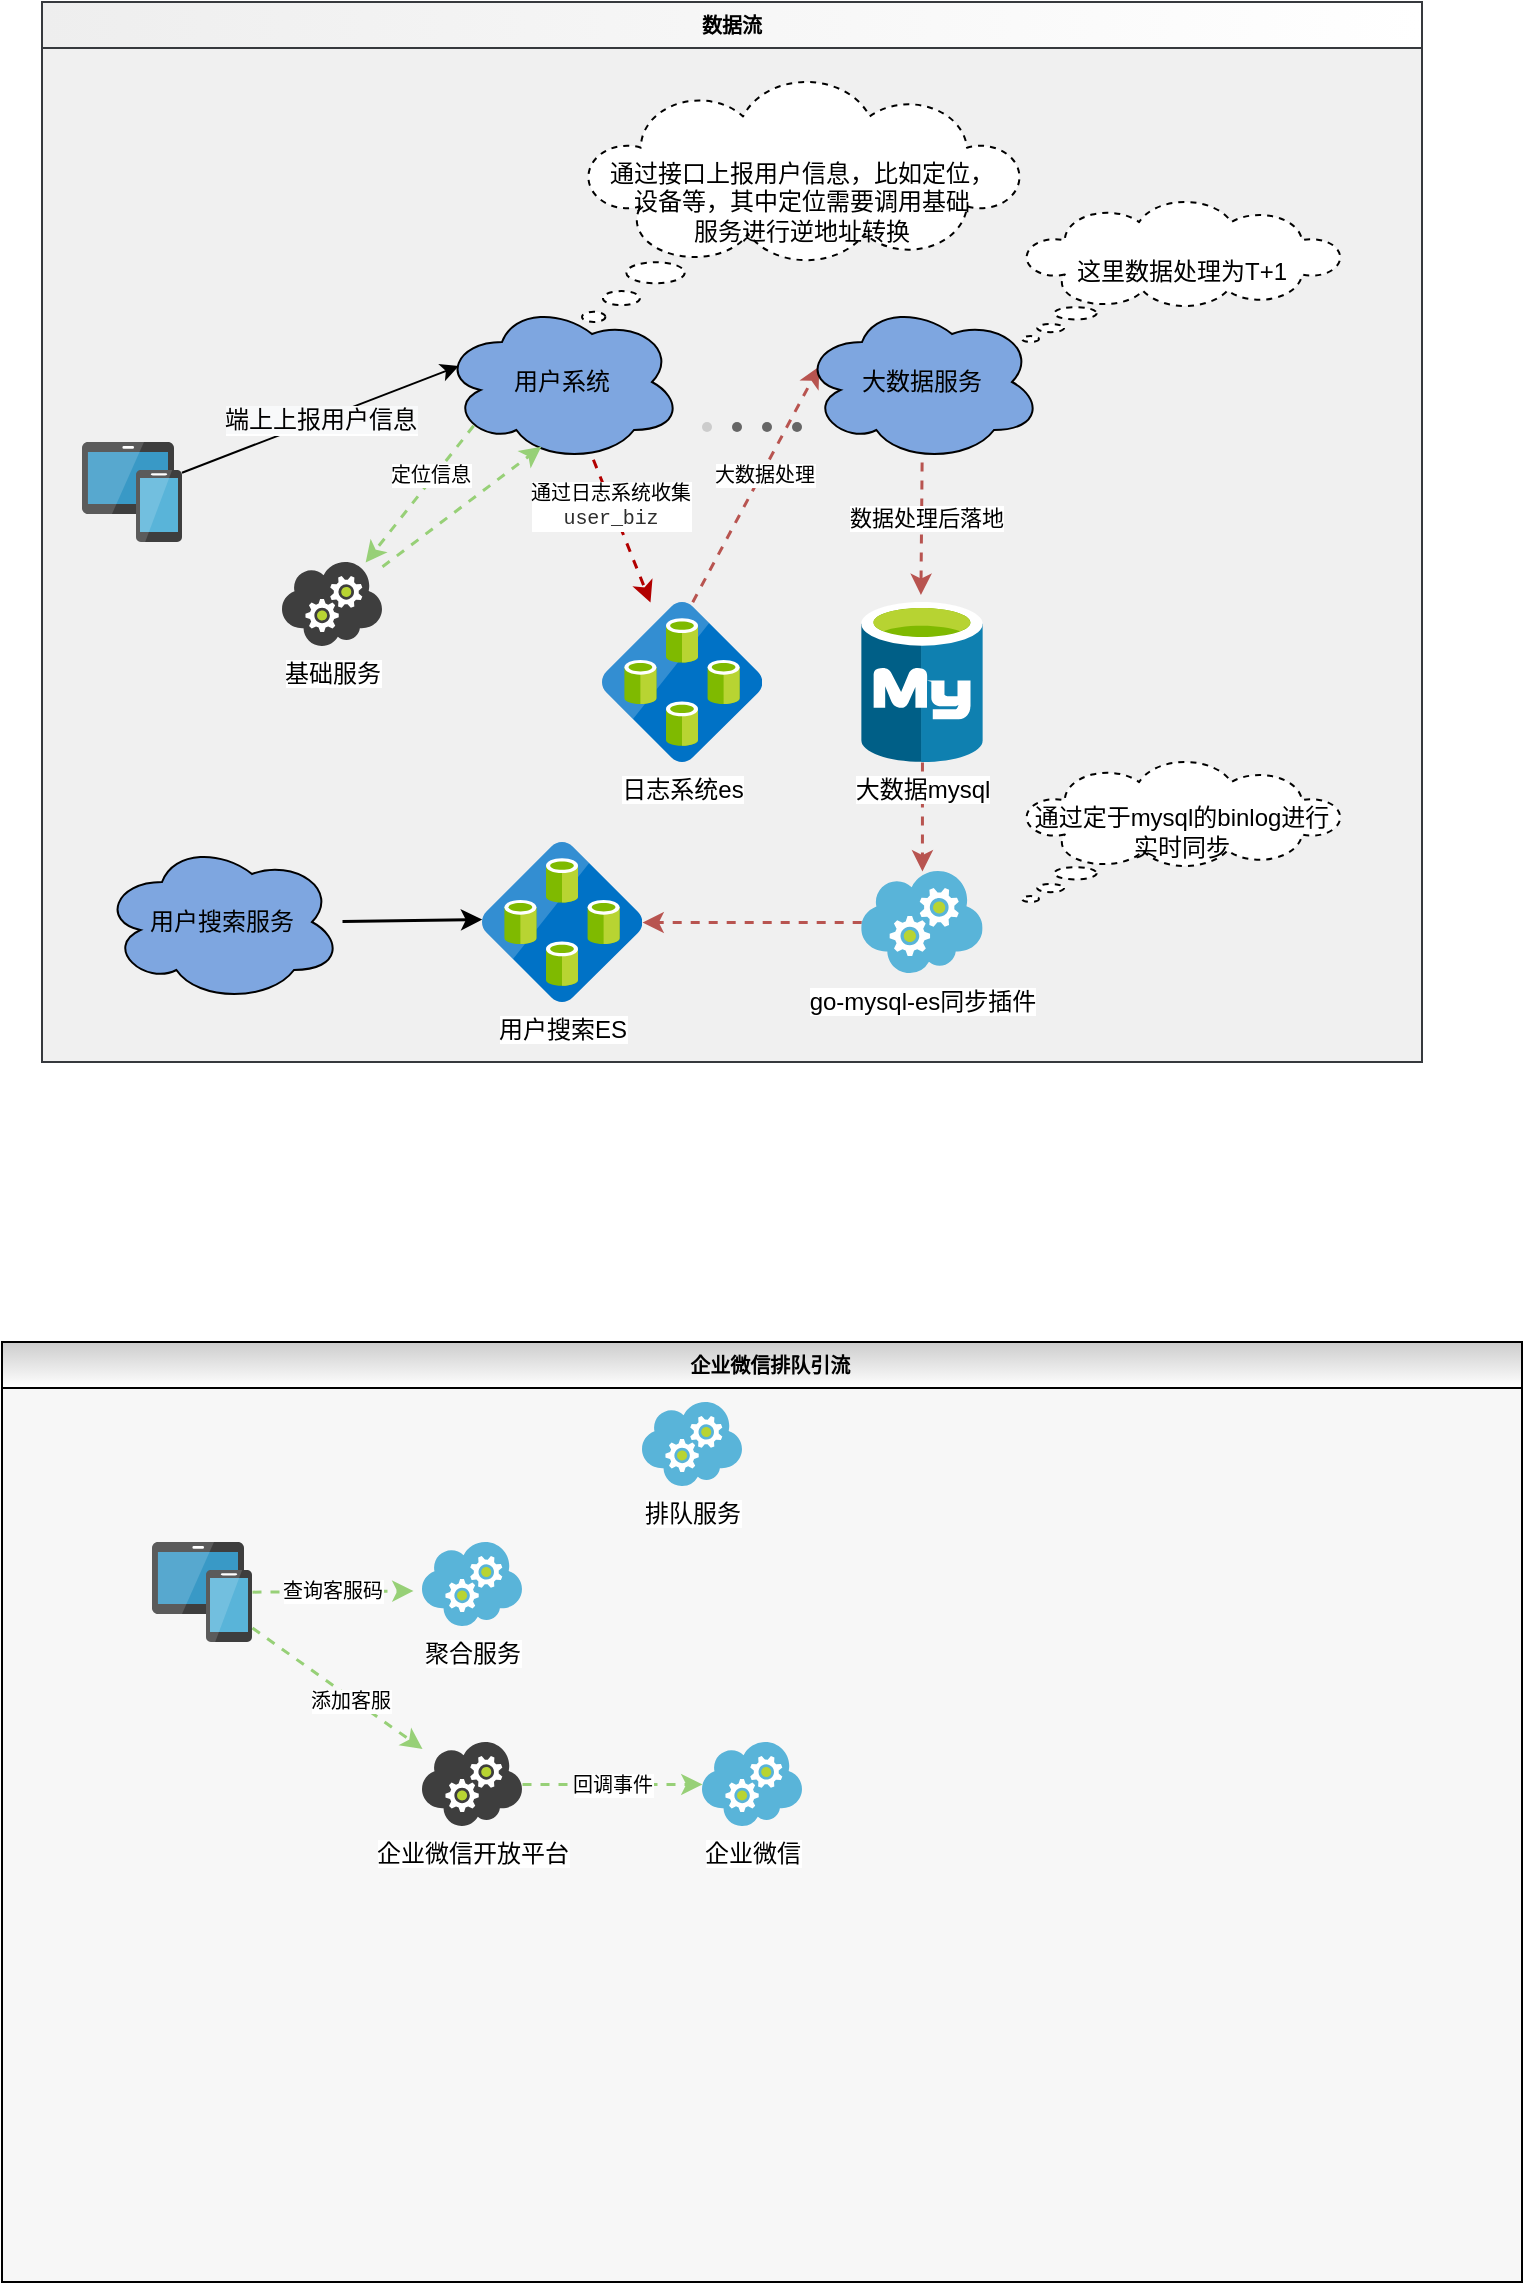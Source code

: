 <mxfile version="19.0.3" type="device"><diagram id="5ELRszYO8C1h0JJzNTCh" name="第 1 页"><mxGraphModel dx="946" dy="680" grid="1" gridSize="10" guides="1" tooltips="1" connect="1" arrows="1" fold="1" page="1" pageScale="1" pageWidth="3300" pageHeight="4681" background="none" math="0" shadow="0"><root><mxCell id="0"/><mxCell id="1" parent="0"/><mxCell id="WSn1wI4g_E6U5KO4R4vN-63" value="数据流" style="swimlane;fontSize=10;fillColor=#eeeeee;swimlaneFillColor=#F0F0F0;strokeColor=#36393d;gradientColor=#ffffff;gradientDirection=east;" parent="1" vertex="1"><mxGeometry x="160" y="160" width="690" height="530" as="geometry"><mxRectangle x="160" y="160" width="80" height="23" as="alternateBounds"/></mxGeometry></mxCell><mxCell id="WSn1wI4g_E6U5KO4R4vN-22" style="edgeStyle=none;orthogonalLoop=1;jettySize=auto;html=1;strokeWidth=1.5;fontSize=8;rounded=0;noJump=0;fillColor=#e51400;strokeColor=#B20000;dashed=1;" parent="1" source="WSn1wI4g_E6U5KO4R4vN-1" target="WSn1wI4g_E6U5KO4R4vN-31" edge="1"><mxGeometry relative="1" as="geometry"><mxPoint x="420" y="450" as="targetPoint"/></mxGeometry></mxCell><mxCell id="WSn1wI4g_E6U5KO4R4vN-23" value="通过日志系统收集&lt;br style=&quot;font-size: 10px;&quot;&gt;&lt;span style=&quot;color: rgb(45, 45, 45); font-family: &amp;quot;Roboto Mono&amp;quot;, Consolas, Menlo, Courier, monospace; font-size: 10px; letter-spacing: -0.07px; text-align: start;&quot;&gt;user_biz&lt;/span&gt;" style="edgeLabel;html=1;align=center;verticalAlign=middle;resizable=0;points=[];fontSize=10;" parent="WSn1wI4g_E6U5KO4R4vN-22" vertex="1" connectable="0"><mxGeometry x="-0.35" y="-1" relative="1" as="geometry"><mxPoint as="offset"/></mxGeometry></mxCell><mxCell id="WSn1wI4g_E6U5KO4R4vN-50" style="edgeStyle=none;rounded=0;sketch=0;orthogonalLoop=1;jettySize=auto;html=1;exitX=0.13;exitY=0.77;exitDx=0;exitDy=0;exitPerimeter=0;shadow=0;fontSize=10;startFill=1;endFill=1;strokeColor=#97D077;strokeWidth=1.5;dashed=1;" parent="1" source="WSn1wI4g_E6U5KO4R4vN-1" target="WSn1wI4g_E6U5KO4R4vN-49" edge="1"><mxGeometry relative="1" as="geometry"/></mxCell><mxCell id="WSn1wI4g_E6U5KO4R4vN-52" value="定位信息" style="edgeLabel;html=1;align=center;verticalAlign=middle;resizable=0;points=[];fontSize=10;" parent="WSn1wI4g_E6U5KO4R4vN-50" vertex="1" connectable="0"><mxGeometry x="-0.251" y="-2" relative="1" as="geometry"><mxPoint as="offset"/></mxGeometry></mxCell><mxCell id="WSn1wI4g_E6U5KO4R4vN-1" value="用户系统" style="ellipse;shape=cloud;whiteSpace=wrap;html=1;fillColor=#7EA6E0;" parent="1" vertex="1"><mxGeometry x="360" y="310" width="120" height="80" as="geometry"/></mxCell><mxCell id="WSn1wI4g_E6U5KO4R4vN-15" value="&lt;span style=&quot;font-size: 12px; background-color: rgb(248, 249, 250);&quot;&gt;端上上报用户信息&lt;/span&gt;" style="rounded=0;orthogonalLoop=1;jettySize=auto;html=1;entryX=0.07;entryY=0.4;entryDx=0;entryDy=0;entryPerimeter=0;startFill=1;endFill=1;" parent="1" source="WSn1wI4g_E6U5KO4R4vN-7" target="WSn1wI4g_E6U5KO4R4vN-1" edge="1"><mxGeometry relative="1" as="geometry"/></mxCell><mxCell id="WSn1wI4g_E6U5KO4R4vN-7" value="" style="sketch=0;aspect=fixed;html=1;points=[];align=center;image;fontSize=12;image=img/lib/mscae/Devices_Groups.svg;fillColor=#CCCCCC;" parent="1" vertex="1"><mxGeometry x="180" y="380" width="50" height="50" as="geometry"/></mxCell><mxCell id="WSn1wI4g_E6U5KO4R4vN-25" style="edgeStyle=none;rounded=1;orthogonalLoop=1;jettySize=auto;html=1;entryX=0.07;entryY=0.4;entryDx=0;entryDy=0;entryPerimeter=0;fillColor=#f8cecc;strokeColor=#b85450;dashed=1;strokeWidth=1.5;exitX=0.564;exitY=-0.002;exitDx=0;exitDy=0;exitPerimeter=0;" parent="1" source="WSn1wI4g_E6U5KO4R4vN-31" target="WSn1wI4g_E6U5KO4R4vN-24" edge="1"><mxGeometry relative="1" as="geometry"><mxPoint x="450" y="455.421" as="sourcePoint"/></mxGeometry></mxCell><mxCell id="WSn1wI4g_E6U5KO4R4vN-26" value="大数据处理" style="edgeLabel;html=1;align=center;verticalAlign=middle;resizable=0;points=[];fontSize=10;" parent="WSn1wI4g_E6U5KO4R4vN-25" vertex="1" connectable="0"><mxGeometry x="0.089" y="-1" relative="1" as="geometry"><mxPoint as="offset"/></mxGeometry></mxCell><mxCell id="WSn1wI4g_E6U5KO4R4vN-28" style="edgeStyle=none;rounded=1;orthogonalLoop=1;jettySize=auto;html=1;entryX=0.487;entryY=-0.047;entryDx=0;entryDy=0;entryPerimeter=0;strokeColor=#b85450;fillColor=#f8cecc;dashed=1;strokeWidth=1.5;" parent="1" source="WSn1wI4g_E6U5KO4R4vN-24" target="WSn1wI4g_E6U5KO4R4vN-30" edge="1"><mxGeometry relative="1" as="geometry"><mxPoint x="600" y="450" as="targetPoint"/></mxGeometry></mxCell><mxCell id="WSn1wI4g_E6U5KO4R4vN-29" value="数据处理后落地" style="edgeLabel;html=1;align=center;verticalAlign=middle;resizable=0;points=[];" parent="WSn1wI4g_E6U5KO4R4vN-28" vertex="1" connectable="0"><mxGeometry x="-0.167" y="2" relative="1" as="geometry"><mxPoint as="offset"/></mxGeometry></mxCell><mxCell id="WSn1wI4g_E6U5KO4R4vN-24" value="大数据服务" style="ellipse;shape=cloud;whiteSpace=wrap;html=1;fillColor=#7EA6E0;" parent="1" vertex="1"><mxGeometry x="540" y="310" width="120" height="80" as="geometry"/></mxCell><mxCell id="WSn1wI4g_E6U5KO4R4vN-36" style="edgeStyle=none;rounded=1;orthogonalLoop=1;jettySize=auto;html=1;strokeColor=#b85450;fillColor=#f8cecc;dashed=1;strokeWidth=1.5;" parent="1" source="WSn1wI4g_E6U5KO4R4vN-30" target="WSn1wI4g_E6U5KO4R4vN-35" edge="1"><mxGeometry relative="1" as="geometry"/></mxCell><mxCell id="WSn1wI4g_E6U5KO4R4vN-30" value="大数据mysql" style="sketch=0;aspect=fixed;html=1;points=[];align=center;image;fontSize=12;image=img/lib/mscae/Azure_Database_for_MySQL_servers.svg;fillColor=#CCCCCC;" parent="1" vertex="1"><mxGeometry x="569.6" y="460" width="60.8" height="80" as="geometry"/></mxCell><mxCell id="WSn1wI4g_E6U5KO4R4vN-31" value="日志系统es" style="sketch=0;aspect=fixed;html=1;points=[];align=center;image;fontSize=12;image=img/lib/mscae/Elastic_Database_Pools.svg;fillColor=#CCCCCC;" parent="1" vertex="1"><mxGeometry x="440" y="460" width="80" height="80" as="geometry"/></mxCell><mxCell id="WSn1wI4g_E6U5KO4R4vN-34" value="用户搜索ES" style="sketch=0;aspect=fixed;html=1;points=[];align=center;image;fontSize=12;image=img/lib/mscae/Elastic_Database_Pools.svg;fillColor=#CCCCCC;" parent="1" vertex="1"><mxGeometry x="380" y="580" width="80" height="80" as="geometry"/></mxCell><mxCell id="WSn1wI4g_E6U5KO4R4vN-37" style="edgeStyle=none;rounded=1;orthogonalLoop=1;jettySize=auto;html=1;strokeColor=#b85450;fillColor=#f8cecc;dashed=1;strokeWidth=1.5;" parent="1" source="WSn1wI4g_E6U5KO4R4vN-35" target="WSn1wI4g_E6U5KO4R4vN-34" edge="1"><mxGeometry relative="1" as="geometry"/></mxCell><mxCell id="WSn1wI4g_E6U5KO4R4vN-35" value="go-mysql-es同步插件" style="sketch=0;aspect=fixed;html=1;points=[];align=center;image;fontSize=12;image=img/lib/mscae/Cloud_Services_Classic.svg;fillColor=#CCCCCC;" parent="1" vertex="1"><mxGeometry x="569.6" y="594.5" width="60.71" height="51" as="geometry"/></mxCell><mxCell id="WSn1wI4g_E6U5KO4R4vN-45" style="edgeStyle=none;rounded=0;sketch=0;orthogonalLoop=1;jettySize=auto;html=1;entryX=-0.002;entryY=0.482;entryDx=0;entryDy=0;entryPerimeter=0;shadow=0;fontSize=10;startFill=1;endFill=1;strokeWidth=1.5;" parent="1" source="WSn1wI4g_E6U5KO4R4vN-38" target="WSn1wI4g_E6U5KO4R4vN-34" edge="1"><mxGeometry relative="1" as="geometry"/></mxCell><mxCell id="WSn1wI4g_E6U5KO4R4vN-38" value="用户搜索服务" style="ellipse;shape=cloud;whiteSpace=wrap;html=1;fillColor=#7EA6E0;" parent="1" vertex="1"><mxGeometry x="190" y="580" width="120" height="80" as="geometry"/></mxCell><mxCell id="WSn1wI4g_E6U5KO4R4vN-40" value="通过定于mysql的binlog进行实时同步" style="whiteSpace=wrap;html=1;shape=mxgraph.basic.cloud_callout;dashed=1;" parent="1" vertex="1"><mxGeometry x="650" y="540" width="160" height="70" as="geometry"/></mxCell><mxCell id="WSn1wI4g_E6U5KO4R4vN-51" style="edgeStyle=none;rounded=0;sketch=0;orthogonalLoop=1;jettySize=auto;html=1;entryX=0.412;entryY=0.901;entryDx=0;entryDy=0;entryPerimeter=0;shadow=0;fontSize=10;startFill=1;endFill=1;strokeColor=#97D077;strokeWidth=1.5;dashed=1;" parent="1" source="WSn1wI4g_E6U5KO4R4vN-49" target="WSn1wI4g_E6U5KO4R4vN-1" edge="1"><mxGeometry relative="1" as="geometry"/></mxCell><mxCell id="WSn1wI4g_E6U5KO4R4vN-49" value="基础服务" style="sketch=0;aspect=fixed;html=1;points=[];align=center;image;fontSize=12;image=img/lib/mscae/Cloud_Service.svg;fillColor=#7EA6E0;" parent="1" vertex="1"><mxGeometry x="280" y="440" width="50" height="42" as="geometry"/></mxCell><mxCell id="WSn1wI4g_E6U5KO4R4vN-60" value="这里数据处理为T+1" style="whiteSpace=wrap;html=1;shape=mxgraph.basic.cloud_callout;dashed=1;" parent="1" vertex="1"><mxGeometry x="650" y="260" width="160" height="70" as="geometry"/></mxCell><mxCell id="WSn1wI4g_E6U5KO4R4vN-53" value="通过接口上报用户信息，比如定位，&lt;br&gt;设备等，其中定位需要调用基础&lt;br&gt;服务进行逆地址转换" style="whiteSpace=wrap;html=1;shape=mxgraph.basic.cloud_callout;fillColor=#FFFFFF;dashed=1;" parent="1" vertex="1"><mxGeometry x="430" y="200" width="220" height="120" as="geometry"/></mxCell><mxCell id="WSn1wI4g_E6U5KO4R4vN-64" value="   企业微信排队引流" style="swimlane;fontSize=10;fillColor=#CCCCCC;gradientColor=#ffffff;gradientDirection=south;swimlaneFillColor=#F7F7F7;" parent="1" vertex="1"><mxGeometry x="140" y="830" width="760" height="470" as="geometry"><mxRectangle x="400" y="910" width="80" height="23" as="alternateBounds"/></mxGeometry></mxCell><mxCell id="WSn1wI4g_E6U5KO4R4vN-74" style="edgeStyle=none;rounded=0;sketch=0;orthogonalLoop=1;jettySize=auto;html=1;entryX=-0.09;entryY=0.577;entryDx=0;entryDy=0;entryPerimeter=0;shadow=0;dashed=1;fontSize=10;startFill=1;endFill=1;strokeColor=#97D077;strokeWidth=1.5;" parent="WSn1wI4g_E6U5KO4R4vN-64" source="WSn1wI4g_E6U5KO4R4vN-67" target="WSn1wI4g_E6U5KO4R4vN-73" edge="1"><mxGeometry relative="1" as="geometry"/></mxCell><mxCell id="WSn1wI4g_E6U5KO4R4vN-77" value="查询客服码" style="edgeLabel;html=1;align=center;verticalAlign=middle;resizable=0;points=[];fontSize=10;" parent="WSn1wI4g_E6U5KO4R4vN-74" vertex="1" connectable="0"><mxGeometry x="-0.004" y="1" relative="1" as="geometry"><mxPoint as="offset"/></mxGeometry></mxCell><mxCell id="WSn1wI4g_E6U5KO4R4vN-78" style="edgeStyle=none;rounded=0;sketch=0;orthogonalLoop=1;jettySize=auto;html=1;shadow=0;dashed=1;fontSize=10;startFill=1;endFill=1;strokeColor=#97D077;strokeWidth=1.5;" parent="WSn1wI4g_E6U5KO4R4vN-64" source="WSn1wI4g_E6U5KO4R4vN-67" target="WSn1wI4g_E6U5KO4R4vN-71" edge="1"><mxGeometry relative="1" as="geometry"/></mxCell><mxCell id="WSn1wI4g_E6U5KO4R4vN-79" value="添加客服" style="edgeLabel;html=1;align=center;verticalAlign=middle;resizable=0;points=[];fontSize=10;" parent="WSn1wI4g_E6U5KO4R4vN-78" vertex="1" connectable="0"><mxGeometry x="0.157" y="-1" relative="1" as="geometry"><mxPoint as="offset"/></mxGeometry></mxCell><mxCell id="WSn1wI4g_E6U5KO4R4vN-67" value="" style="sketch=0;aspect=fixed;html=1;points=[];align=center;image;fontSize=12;image=img/lib/mscae/Devices_Groups.svg;fillColor=#CCCCCC;gradientColor=#ffffff;gradientDirection=south;" parent="WSn1wI4g_E6U5KO4R4vN-64" vertex="1"><mxGeometry x="75" y="100" width="50" height="50" as="geometry"/></mxCell><mxCell id="WSn1wI4g_E6U5KO4R4vN-69" value="排队服务" style="sketch=0;aspect=fixed;html=1;points=[];align=center;image;fontSize=12;image=img/lib/mscae/Cloud_Services_Classic.svg;fillColor=#CCCCCC;gradientColor=#ffffff;gradientDirection=south;" parent="WSn1wI4g_E6U5KO4R4vN-64" vertex="1"><mxGeometry x="320" y="30" width="50" height="42" as="geometry"/></mxCell><mxCell id="WSn1wI4g_E6U5KO4R4vN-70" value="企业微信" style="sketch=0;aspect=fixed;html=1;points=[];align=center;image;fontSize=12;image=img/lib/mscae/Cloud_Services_Classic.svg;fillColor=#CCCCCC;gradientColor=#ffffff;gradientDirection=south;" parent="WSn1wI4g_E6U5KO4R4vN-64" vertex="1"><mxGeometry x="350" y="200" width="50" height="42" as="geometry"/></mxCell><mxCell id="WSn1wI4g_E6U5KO4R4vN-80" value="回调事件" style="edgeStyle=none;rounded=0;sketch=0;orthogonalLoop=1;jettySize=auto;html=1;shadow=0;dashed=1;fontSize=10;startFill=1;endFill=1;strokeColor=#97D077;strokeWidth=1.5;" parent="WSn1wI4g_E6U5KO4R4vN-64" source="WSn1wI4g_E6U5KO4R4vN-71" target="WSn1wI4g_E6U5KO4R4vN-70" edge="1"><mxGeometry relative="1" as="geometry"/></mxCell><mxCell id="WSn1wI4g_E6U5KO4R4vN-71" value="企业微信开放平台" style="sketch=0;aspect=fixed;html=1;points=[];align=center;image;fontSize=12;image=img/lib/mscae/Cloud_Service.svg;fillColor=#CCCCCC;gradientColor=#ffffff;gradientDirection=south;" parent="WSn1wI4g_E6U5KO4R4vN-64" vertex="1"><mxGeometry x="210" y="200" width="50" height="42" as="geometry"/></mxCell><mxCell id="WSn1wI4g_E6U5KO4R4vN-73" value="聚合服务" style="sketch=0;aspect=fixed;html=1;points=[];align=center;image;fontSize=12;image=img/lib/mscae/Cloud_Services_Classic.svg;fillColor=#CCCCCC;gradientColor=#ffffff;gradientDirection=south;" parent="WSn1wI4g_E6U5KO4R4vN-64" vertex="1"><mxGeometry x="210" y="100" width="50" height="42" as="geometry"/></mxCell><mxCell id="WSn1wI4g_E6U5KO4R4vN-66" value="" style="verticalLabelPosition=bottom;verticalAlign=top;html=1;shadow=0;dashed=0;strokeWidth=1;shape=mxgraph.ios.iPageControl;fillColor=#666666;strokeColor=#cccccc;sketch=0;fontSize=10;" parent="1" vertex="1"><mxGeometry x="490" y="370" width="50" height="5" as="geometry"/></mxCell></root></mxGraphModel></diagram></mxfile>